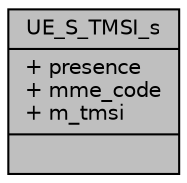 digraph "UE_S_TMSI_s"
{
 // LATEX_PDF_SIZE
  edge [fontname="Helvetica",fontsize="10",labelfontname="Helvetica",labelfontsize="10"];
  node [fontname="Helvetica",fontsize="10",shape=record];
  Node1 [label="{UE_S_TMSI_s\n|+ presence\l+ mme_code\l+ m_tmsi\l|}",height=0.2,width=0.4,color="black", fillcolor="grey75", style="filled", fontcolor="black",tooltip=" "];
}
